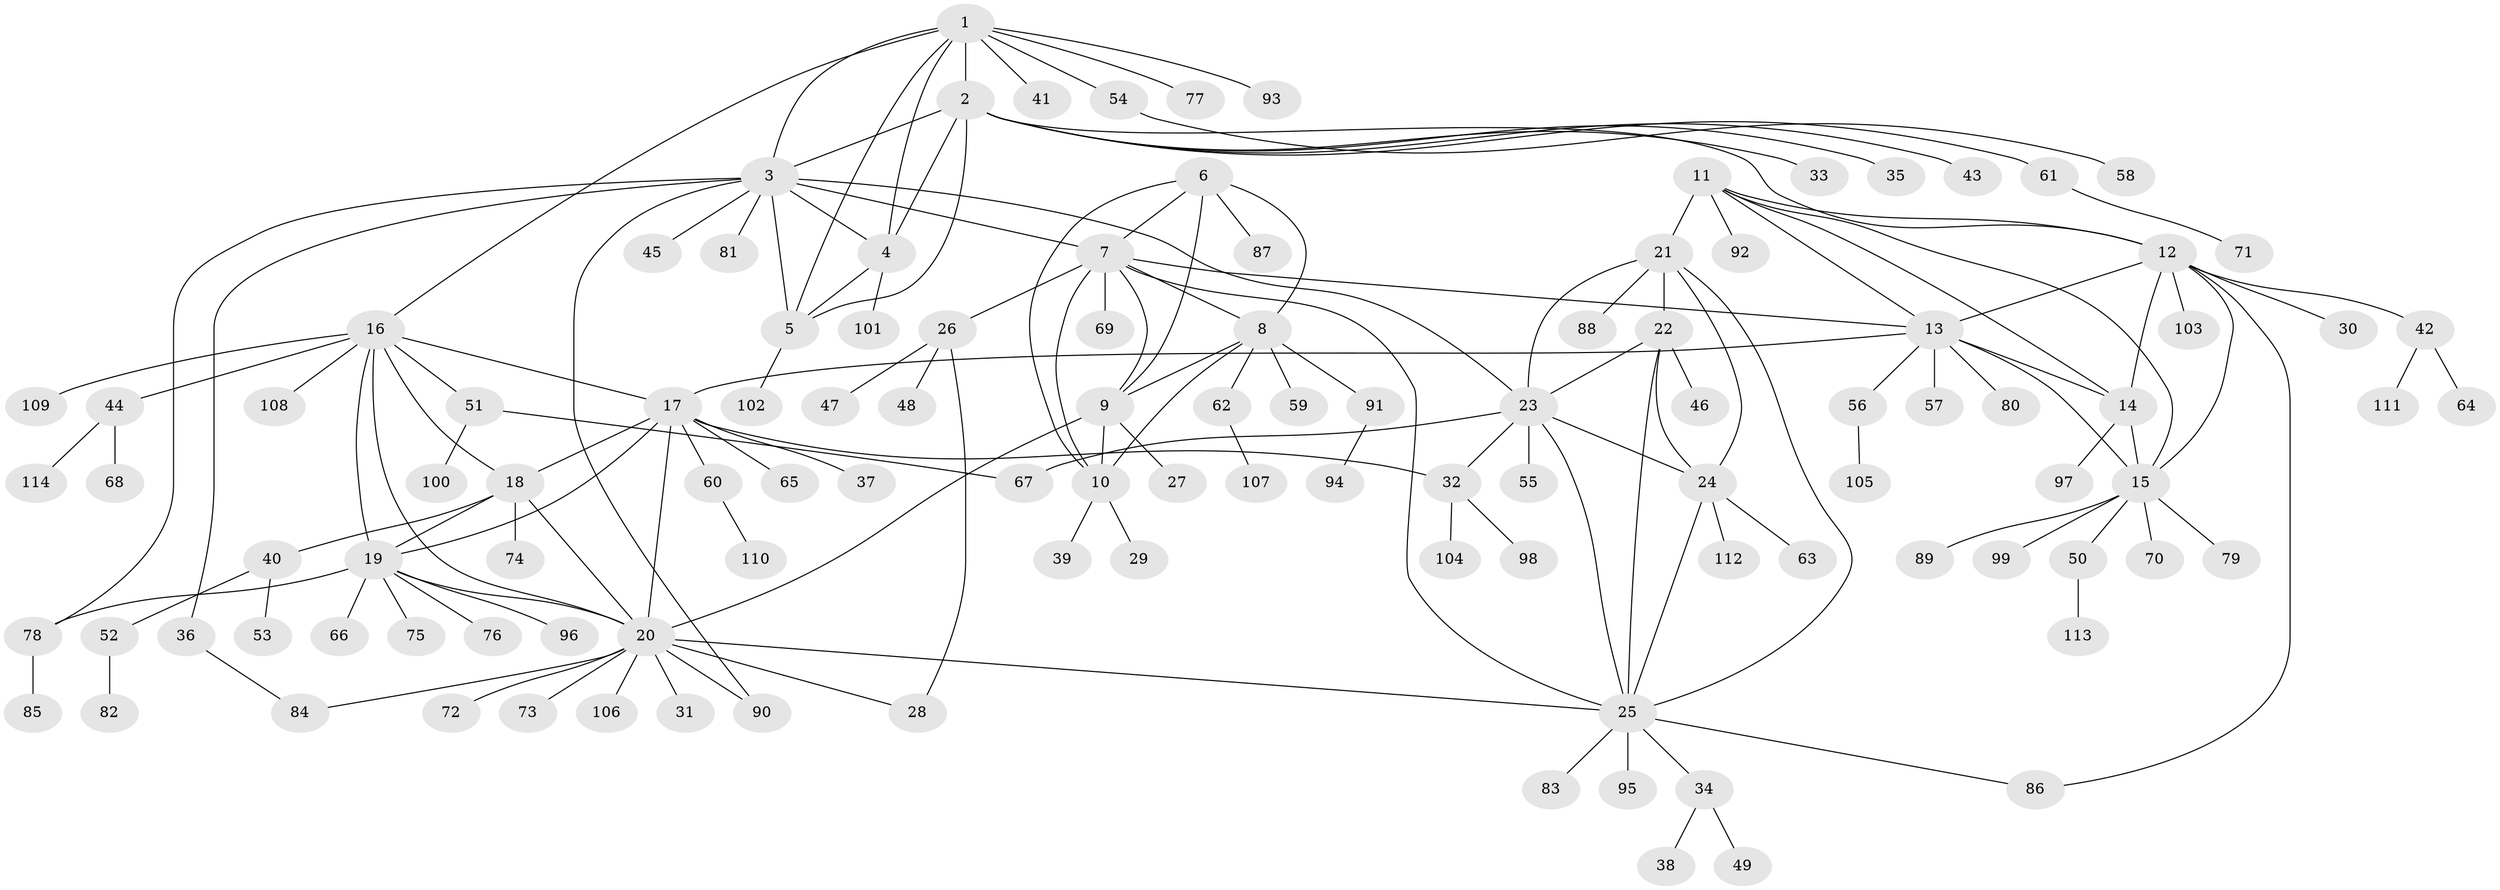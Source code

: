 // coarse degree distribution, {8: 0.023255813953488372, 14: 0.011627906976744186, 2: 0.1511627906976744, 7: 0.046511627906976744, 3: 0.03488372093023256, 4: 0.023255813953488372, 9: 0.011627906976744186, 10: 0.023255813953488372, 12: 0.023255813953488372, 5: 0.011627906976744186, 1: 0.6395348837209303}
// Generated by graph-tools (version 1.1) at 2025/52/02/27/25 19:52:22]
// undirected, 114 vertices, 156 edges
graph export_dot {
graph [start="1"]
  node [color=gray90,style=filled];
  1;
  2;
  3;
  4;
  5;
  6;
  7;
  8;
  9;
  10;
  11;
  12;
  13;
  14;
  15;
  16;
  17;
  18;
  19;
  20;
  21;
  22;
  23;
  24;
  25;
  26;
  27;
  28;
  29;
  30;
  31;
  32;
  33;
  34;
  35;
  36;
  37;
  38;
  39;
  40;
  41;
  42;
  43;
  44;
  45;
  46;
  47;
  48;
  49;
  50;
  51;
  52;
  53;
  54;
  55;
  56;
  57;
  58;
  59;
  60;
  61;
  62;
  63;
  64;
  65;
  66;
  67;
  68;
  69;
  70;
  71;
  72;
  73;
  74;
  75;
  76;
  77;
  78;
  79;
  80;
  81;
  82;
  83;
  84;
  85;
  86;
  87;
  88;
  89;
  90;
  91;
  92;
  93;
  94;
  95;
  96;
  97;
  98;
  99;
  100;
  101;
  102;
  103;
  104;
  105;
  106;
  107;
  108;
  109;
  110;
  111;
  112;
  113;
  114;
  1 -- 2;
  1 -- 3;
  1 -- 4;
  1 -- 5;
  1 -- 16;
  1 -- 41;
  1 -- 54;
  1 -- 77;
  1 -- 93;
  2 -- 3;
  2 -- 4;
  2 -- 5;
  2 -- 12;
  2 -- 33;
  2 -- 35;
  2 -- 43;
  2 -- 61;
  3 -- 4;
  3 -- 5;
  3 -- 7;
  3 -- 23;
  3 -- 36;
  3 -- 45;
  3 -- 78;
  3 -- 81;
  3 -- 90;
  4 -- 5;
  4 -- 101;
  5 -- 102;
  6 -- 7;
  6 -- 8;
  6 -- 9;
  6 -- 10;
  6 -- 87;
  7 -- 8;
  7 -- 9;
  7 -- 10;
  7 -- 13;
  7 -- 25;
  7 -- 26;
  7 -- 69;
  8 -- 9;
  8 -- 10;
  8 -- 59;
  8 -- 62;
  8 -- 91;
  9 -- 10;
  9 -- 20;
  9 -- 27;
  10 -- 29;
  10 -- 39;
  11 -- 12;
  11 -- 13;
  11 -- 14;
  11 -- 15;
  11 -- 21;
  11 -- 92;
  12 -- 13;
  12 -- 14;
  12 -- 15;
  12 -- 30;
  12 -- 42;
  12 -- 86;
  12 -- 103;
  13 -- 14;
  13 -- 15;
  13 -- 17;
  13 -- 56;
  13 -- 57;
  13 -- 80;
  14 -- 15;
  14 -- 97;
  15 -- 50;
  15 -- 70;
  15 -- 79;
  15 -- 89;
  15 -- 99;
  16 -- 17;
  16 -- 18;
  16 -- 19;
  16 -- 20;
  16 -- 44;
  16 -- 51;
  16 -- 108;
  16 -- 109;
  17 -- 18;
  17 -- 19;
  17 -- 20;
  17 -- 32;
  17 -- 37;
  17 -- 60;
  17 -- 65;
  18 -- 19;
  18 -- 20;
  18 -- 40;
  18 -- 74;
  19 -- 20;
  19 -- 66;
  19 -- 75;
  19 -- 76;
  19 -- 78;
  19 -- 96;
  20 -- 25;
  20 -- 28;
  20 -- 31;
  20 -- 72;
  20 -- 73;
  20 -- 84;
  20 -- 90;
  20 -- 106;
  21 -- 22;
  21 -- 23;
  21 -- 24;
  21 -- 25;
  21 -- 88;
  22 -- 23;
  22 -- 24;
  22 -- 25;
  22 -- 46;
  23 -- 24;
  23 -- 25;
  23 -- 32;
  23 -- 55;
  23 -- 67;
  24 -- 25;
  24 -- 63;
  24 -- 112;
  25 -- 34;
  25 -- 83;
  25 -- 86;
  25 -- 95;
  26 -- 28;
  26 -- 47;
  26 -- 48;
  32 -- 98;
  32 -- 104;
  34 -- 38;
  34 -- 49;
  36 -- 84;
  40 -- 52;
  40 -- 53;
  42 -- 64;
  42 -- 111;
  44 -- 68;
  44 -- 114;
  50 -- 113;
  51 -- 67;
  51 -- 100;
  52 -- 82;
  54 -- 58;
  56 -- 105;
  60 -- 110;
  61 -- 71;
  62 -- 107;
  78 -- 85;
  91 -- 94;
}
